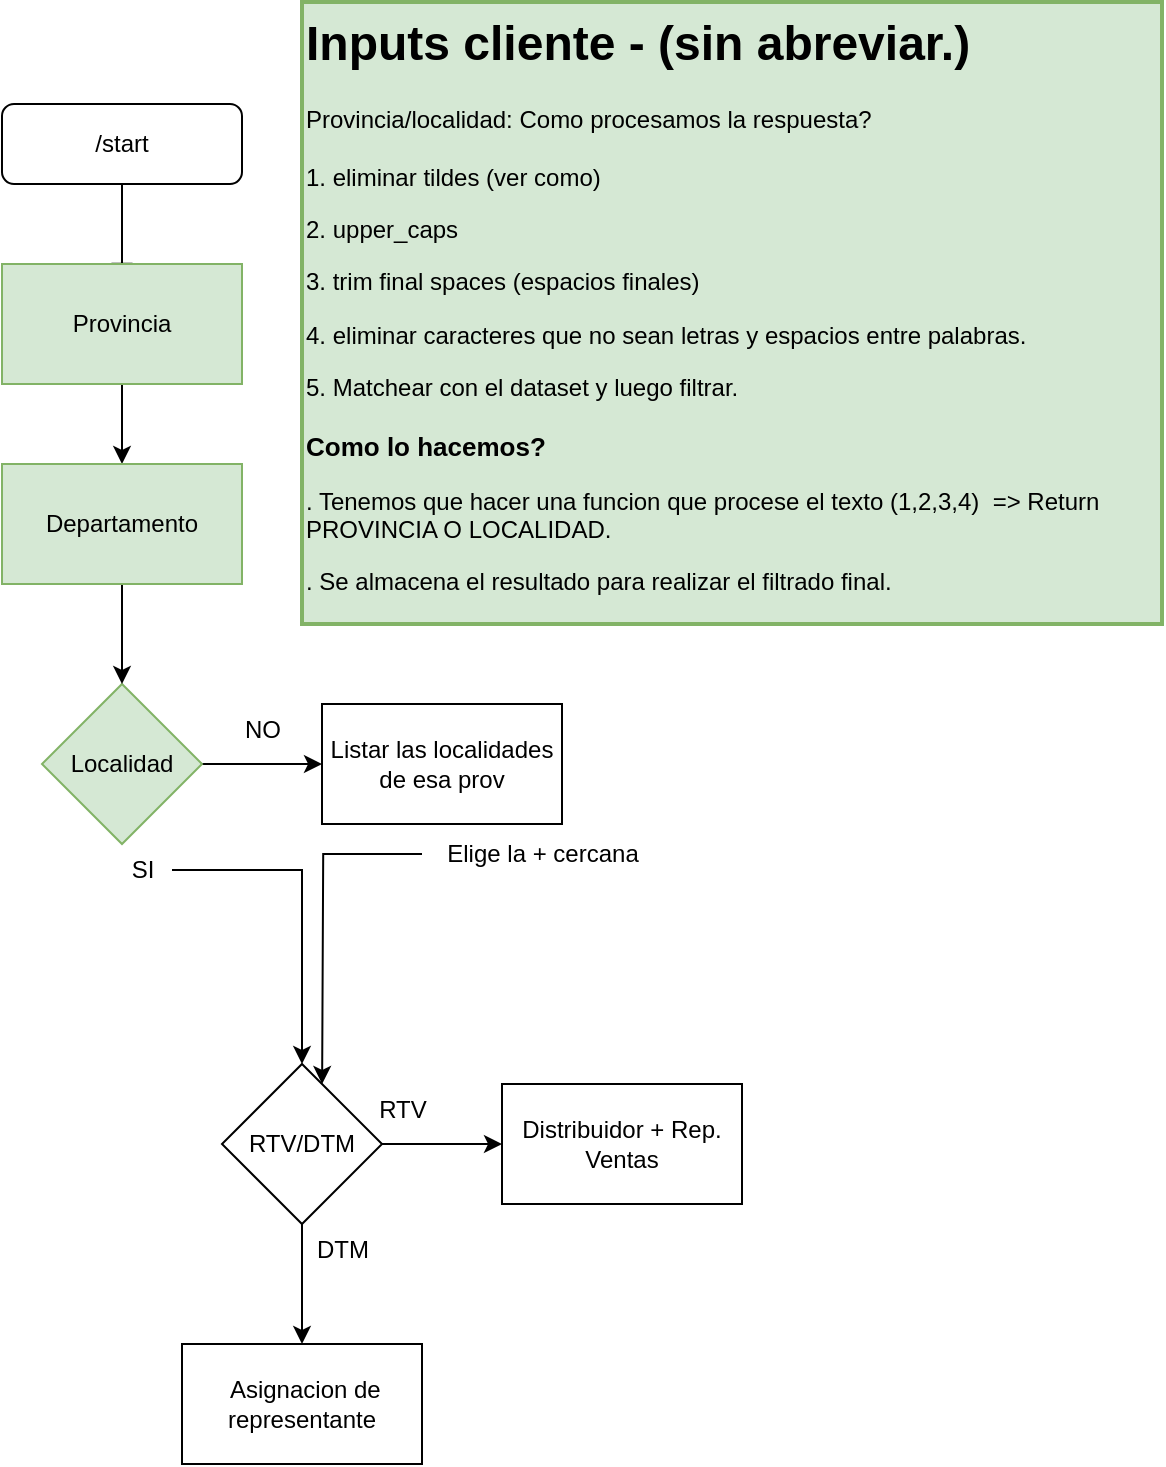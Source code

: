 <mxfile version="24.7.6">
  <diagram id="C5RBs43oDa-KdzZeNtuy" name="Page-1">
    <mxGraphModel dx="719" dy="508" grid="1" gridSize="10" guides="1" tooltips="1" connect="1" arrows="1" fold="1" page="1" pageScale="1" pageWidth="827" pageHeight="1169" math="0" shadow="0">
      <root>
        <mxCell id="WIyWlLk6GJQsqaUBKTNV-0" />
        <mxCell id="WIyWlLk6GJQsqaUBKTNV-1" parent="WIyWlLk6GJQsqaUBKTNV-0" />
        <mxCell id="WIyWlLk6GJQsqaUBKTNV-2" value="" style="rounded=0;html=1;jettySize=auto;orthogonalLoop=1;fontSize=11;endArrow=block;endFill=0;endSize=8;strokeWidth=1;shadow=0;labelBackgroundColor=none;edgeStyle=orthogonalEdgeStyle;" parent="WIyWlLk6GJQsqaUBKTNV-1" source="WIyWlLk6GJQsqaUBKTNV-3" edge="1">
          <mxGeometry relative="1" as="geometry">
            <mxPoint x="220" y="170" as="targetPoint" />
          </mxGeometry>
        </mxCell>
        <mxCell id="WIyWlLk6GJQsqaUBKTNV-3" value="/start" style="rounded=1;whiteSpace=wrap;html=1;fontSize=12;glass=0;strokeWidth=1;shadow=0;" parent="WIyWlLk6GJQsqaUBKTNV-1" vertex="1">
          <mxGeometry x="160" y="80" width="120" height="40" as="geometry" />
        </mxCell>
        <mxCell id="M-9jAMKqzMeKZfDXrxpk-5" value="" style="edgeStyle=orthogonalEdgeStyle;rounded=0;orthogonalLoop=1;jettySize=auto;html=1;" edge="1" parent="WIyWlLk6GJQsqaUBKTNV-1" source="M-9jAMKqzMeKZfDXrxpk-3">
          <mxGeometry relative="1" as="geometry">
            <mxPoint x="220" y="260" as="targetPoint" />
          </mxGeometry>
        </mxCell>
        <mxCell id="M-9jAMKqzMeKZfDXrxpk-3" value="Provincia" style="rounded=0;whiteSpace=wrap;html=1;fillColor=#d5e8d4;strokeColor=#82b366;" vertex="1" parent="WIyWlLk6GJQsqaUBKTNV-1">
          <mxGeometry x="160" y="160" width="120" height="60" as="geometry" />
        </mxCell>
        <mxCell id="M-9jAMKqzMeKZfDXrxpk-10" value="" style="edgeStyle=orthogonalEdgeStyle;rounded=0;orthogonalLoop=1;jettySize=auto;html=1;" edge="1" parent="WIyWlLk6GJQsqaUBKTNV-1" source="M-9jAMKqzMeKZfDXrxpk-8" target="M-9jAMKqzMeKZfDXrxpk-9">
          <mxGeometry relative="1" as="geometry" />
        </mxCell>
        <mxCell id="M-9jAMKqzMeKZfDXrxpk-8" value="Localidad" style="rhombus;whiteSpace=wrap;html=1;fillColor=#d5e8d4;strokeColor=#82b366;" vertex="1" parent="WIyWlLk6GJQsqaUBKTNV-1">
          <mxGeometry x="180" y="370" width="80" height="80" as="geometry" />
        </mxCell>
        <mxCell id="M-9jAMKqzMeKZfDXrxpk-9" value="Listar las localidades de esa prov" style="whiteSpace=wrap;html=1;" vertex="1" parent="WIyWlLk6GJQsqaUBKTNV-1">
          <mxGeometry x="320" y="380" width="120" height="60" as="geometry" />
        </mxCell>
        <mxCell id="M-9jAMKqzMeKZfDXrxpk-11" value="NO" style="text;html=1;align=center;verticalAlign=middle;resizable=0;points=[];autosize=1;strokeColor=none;fillColor=none;" vertex="1" parent="WIyWlLk6GJQsqaUBKTNV-1">
          <mxGeometry x="270" y="378" width="40" height="30" as="geometry" />
        </mxCell>
        <mxCell id="M-9jAMKqzMeKZfDXrxpk-26" value="" style="edgeStyle=orthogonalEdgeStyle;rounded=0;orthogonalLoop=1;jettySize=auto;html=1;" edge="1" parent="WIyWlLk6GJQsqaUBKTNV-1" source="M-9jAMKqzMeKZfDXrxpk-14" target="M-9jAMKqzMeKZfDXrxpk-25">
          <mxGeometry relative="1" as="geometry" />
        </mxCell>
        <mxCell id="M-9jAMKqzMeKZfDXrxpk-14" value="SI" style="text;html=1;align=center;verticalAlign=middle;resizable=0;points=[];autosize=1;strokeColor=none;fillColor=none;" vertex="1" parent="WIyWlLk6GJQsqaUBKTNV-1">
          <mxGeometry x="215" y="448" width="30" height="30" as="geometry" />
        </mxCell>
        <mxCell id="M-9jAMKqzMeKZfDXrxpk-16" value="" style="edgeStyle=orthogonalEdgeStyle;rounded=0;orthogonalLoop=1;jettySize=auto;html=1;" edge="1" parent="WIyWlLk6GJQsqaUBKTNV-1" source="M-9jAMKqzMeKZfDXrxpk-15" target="M-9jAMKqzMeKZfDXrxpk-8">
          <mxGeometry relative="1" as="geometry" />
        </mxCell>
        <mxCell id="M-9jAMKqzMeKZfDXrxpk-15" value="Departamento" style="rounded=0;whiteSpace=wrap;html=1;fillColor=#d5e8d4;strokeColor=#82b366;" vertex="1" parent="WIyWlLk6GJQsqaUBKTNV-1">
          <mxGeometry x="160" y="260" width="120" height="60" as="geometry" />
        </mxCell>
        <mxCell id="M-9jAMKqzMeKZfDXrxpk-33" value="" style="edgeStyle=orthogonalEdgeStyle;rounded=0;orthogonalLoop=1;jettySize=auto;html=1;" edge="1" parent="WIyWlLk6GJQsqaUBKTNV-1" source="M-9jAMKqzMeKZfDXrxpk-21">
          <mxGeometry relative="1" as="geometry">
            <mxPoint x="320.059" y="570" as="targetPoint" />
          </mxGeometry>
        </mxCell>
        <mxCell id="M-9jAMKqzMeKZfDXrxpk-21" value="Elige la + cercana" style="text;html=1;align=center;verticalAlign=middle;resizable=0;points=[];autosize=1;strokeColor=none;fillColor=none;" vertex="1" parent="WIyWlLk6GJQsqaUBKTNV-1">
          <mxGeometry x="370" y="440" width="120" height="30" as="geometry" />
        </mxCell>
        <mxCell id="M-9jAMKqzMeKZfDXrxpk-28" value="" style="edgeStyle=orthogonalEdgeStyle;rounded=0;orthogonalLoop=1;jettySize=auto;html=1;" edge="1" parent="WIyWlLk6GJQsqaUBKTNV-1" source="M-9jAMKqzMeKZfDXrxpk-25" target="M-9jAMKqzMeKZfDXrxpk-27">
          <mxGeometry relative="1" as="geometry" />
        </mxCell>
        <mxCell id="M-9jAMKqzMeKZfDXrxpk-27" value="&amp;nbsp;Asignacion de representante" style="whiteSpace=wrap;html=1;" vertex="1" parent="WIyWlLk6GJQsqaUBKTNV-1">
          <mxGeometry x="250" y="700" width="120" height="60" as="geometry" />
        </mxCell>
        <mxCell id="M-9jAMKqzMeKZfDXrxpk-36" value="" style="edgeStyle=orthogonalEdgeStyle;rounded=0;orthogonalLoop=1;jettySize=auto;html=1;" edge="1" parent="WIyWlLk6GJQsqaUBKTNV-1" source="M-9jAMKqzMeKZfDXrxpk-25" target="M-9jAMKqzMeKZfDXrxpk-35">
          <mxGeometry relative="1" as="geometry" />
        </mxCell>
        <mxCell id="M-9jAMKqzMeKZfDXrxpk-25" value="RTV/DTM" style="rhombus;whiteSpace=wrap;html=1;" vertex="1" parent="WIyWlLk6GJQsqaUBKTNV-1">
          <mxGeometry x="270" y="560" width="80" height="80" as="geometry" />
        </mxCell>
        <mxCell id="M-9jAMKqzMeKZfDXrxpk-34" value="DTM" style="text;html=1;align=center;verticalAlign=middle;resizable=0;points=[];autosize=1;strokeColor=none;fillColor=none;" vertex="1" parent="WIyWlLk6GJQsqaUBKTNV-1">
          <mxGeometry x="305" y="638" width="50" height="30" as="geometry" />
        </mxCell>
        <mxCell id="M-9jAMKqzMeKZfDXrxpk-35" value="Distribuidor + Rep. Ventas" style="whiteSpace=wrap;html=1;" vertex="1" parent="WIyWlLk6GJQsqaUBKTNV-1">
          <mxGeometry x="410" y="570" width="120" height="60" as="geometry" />
        </mxCell>
        <mxCell id="M-9jAMKqzMeKZfDXrxpk-37" value="RTV" style="text;html=1;align=center;verticalAlign=middle;resizable=0;points=[];autosize=1;strokeColor=none;fillColor=none;" vertex="1" parent="WIyWlLk6GJQsqaUBKTNV-1">
          <mxGeometry x="335" y="568" width="50" height="30" as="geometry" />
        </mxCell>
        <mxCell id="M-9jAMKqzMeKZfDXrxpk-38" value="&lt;h1 style=&quot;margin-top: 0px;&quot;&gt;Inputs cliente - (sin abreviar.)&lt;/h1&gt;&lt;p&gt;Provincia/localidad: Como procesamos la respuesta?&amp;nbsp;&lt;br&gt;&lt;br&gt;1. eliminar tildes (ver como)&amp;nbsp;&lt;/p&gt;&lt;p&gt;2. upper_caps&lt;/p&gt;&lt;p&gt;3. trim final spaces (espacios finales)&lt;/p&gt;&lt;p&gt;4.&lt;font style=&quot;font-size: 12px;&quot;&gt; eliminar caracteres que no sean letras y espacios entre palabras.&lt;/font&gt;&lt;/p&gt;&lt;p style=&quot;&quot;&gt;&lt;font style=&quot;font-size: 12px;&quot;&gt;5. Matchear con el dataset y luego filtrar.&amp;nbsp;&lt;/font&gt;&lt;br&gt;&lt;br&gt;&lt;b style=&quot;font-size: 13px;&quot;&gt;Como lo hacemos?&amp;nbsp;&lt;/b&gt;&lt;/p&gt;&lt;p style=&quot;&quot;&gt;&lt;span style=&quot;background-color: initial;&quot;&gt;. Tenemos que hacer una funcion que procese el texto (1,2,3,4)&amp;nbsp; =&amp;gt; Return PROVINCIA O LOCALIDAD.&amp;nbsp;&lt;/span&gt;&lt;/p&gt;&lt;p&gt;. Se almacena el resultado para realizar el filtrado final.&amp;nbsp;&lt;br&gt;&lt;br&gt;&lt;br&gt;&lt;/p&gt;" style="text;html=1;whiteSpace=wrap;overflow=hidden;rounded=0;fillColor=#d5e8d4;strokeColor=#82b366;strokeWidth=2;" vertex="1" parent="WIyWlLk6GJQsqaUBKTNV-1">
          <mxGeometry x="310" y="29" width="430" height="311" as="geometry" />
        </mxCell>
      </root>
    </mxGraphModel>
  </diagram>
</mxfile>
